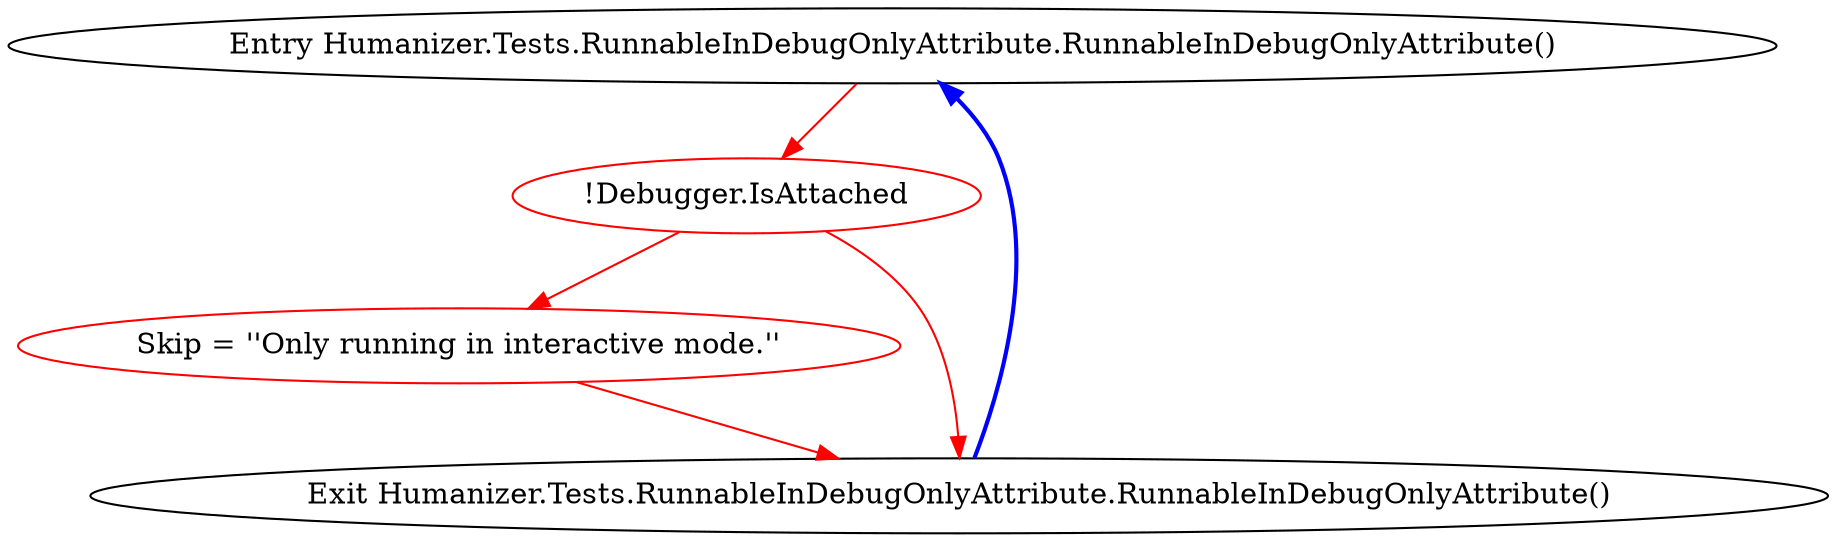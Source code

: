 digraph  {
m0_0 [label="Entry Humanizer.Tests.RunnableInDebugOnlyAttribute.RunnableInDebugOnlyAttribute()", span="7-7", cluster="Humanizer.Tests.RunnableInDebugOnlyAttribute.RunnableInDebugOnlyAttribute()", file="RunnableInDebugModeOnlyAttribute.cs"];
m0_1 [label="!Debugger.IsAttached", span="9-9", cluster="Humanizer.Tests.RunnableInDebugOnlyAttribute.RunnableInDebugOnlyAttribute()", color=red, community=0, file="RunnableInDebugModeOnlyAttribute.cs"];
m0_2 [label="Skip = ''Only running in interactive mode.''", span="11-11", cluster="Humanizer.Tests.RunnableInDebugOnlyAttribute.RunnableInDebugOnlyAttribute()", color=red, community=0, file="RunnableInDebugModeOnlyAttribute.cs"];
m0_3 [label="Exit Humanizer.Tests.RunnableInDebugOnlyAttribute.RunnableInDebugOnlyAttribute()", span="7-7", cluster="Humanizer.Tests.RunnableInDebugOnlyAttribute.RunnableInDebugOnlyAttribute()", file="RunnableInDebugModeOnlyAttribute.cs"];
m0_0 -> m0_1  [key=0, style=solid, color=red];
m0_1 -> m0_2  [key=0, style=solid, color=red];
m0_1 -> m0_3  [key=0, style=solid, color=red];
m0_2 -> m0_3  [key=0, style=solid, color=red];
m0_3 -> m0_0  [key=0, style=bold, color=blue];
}

